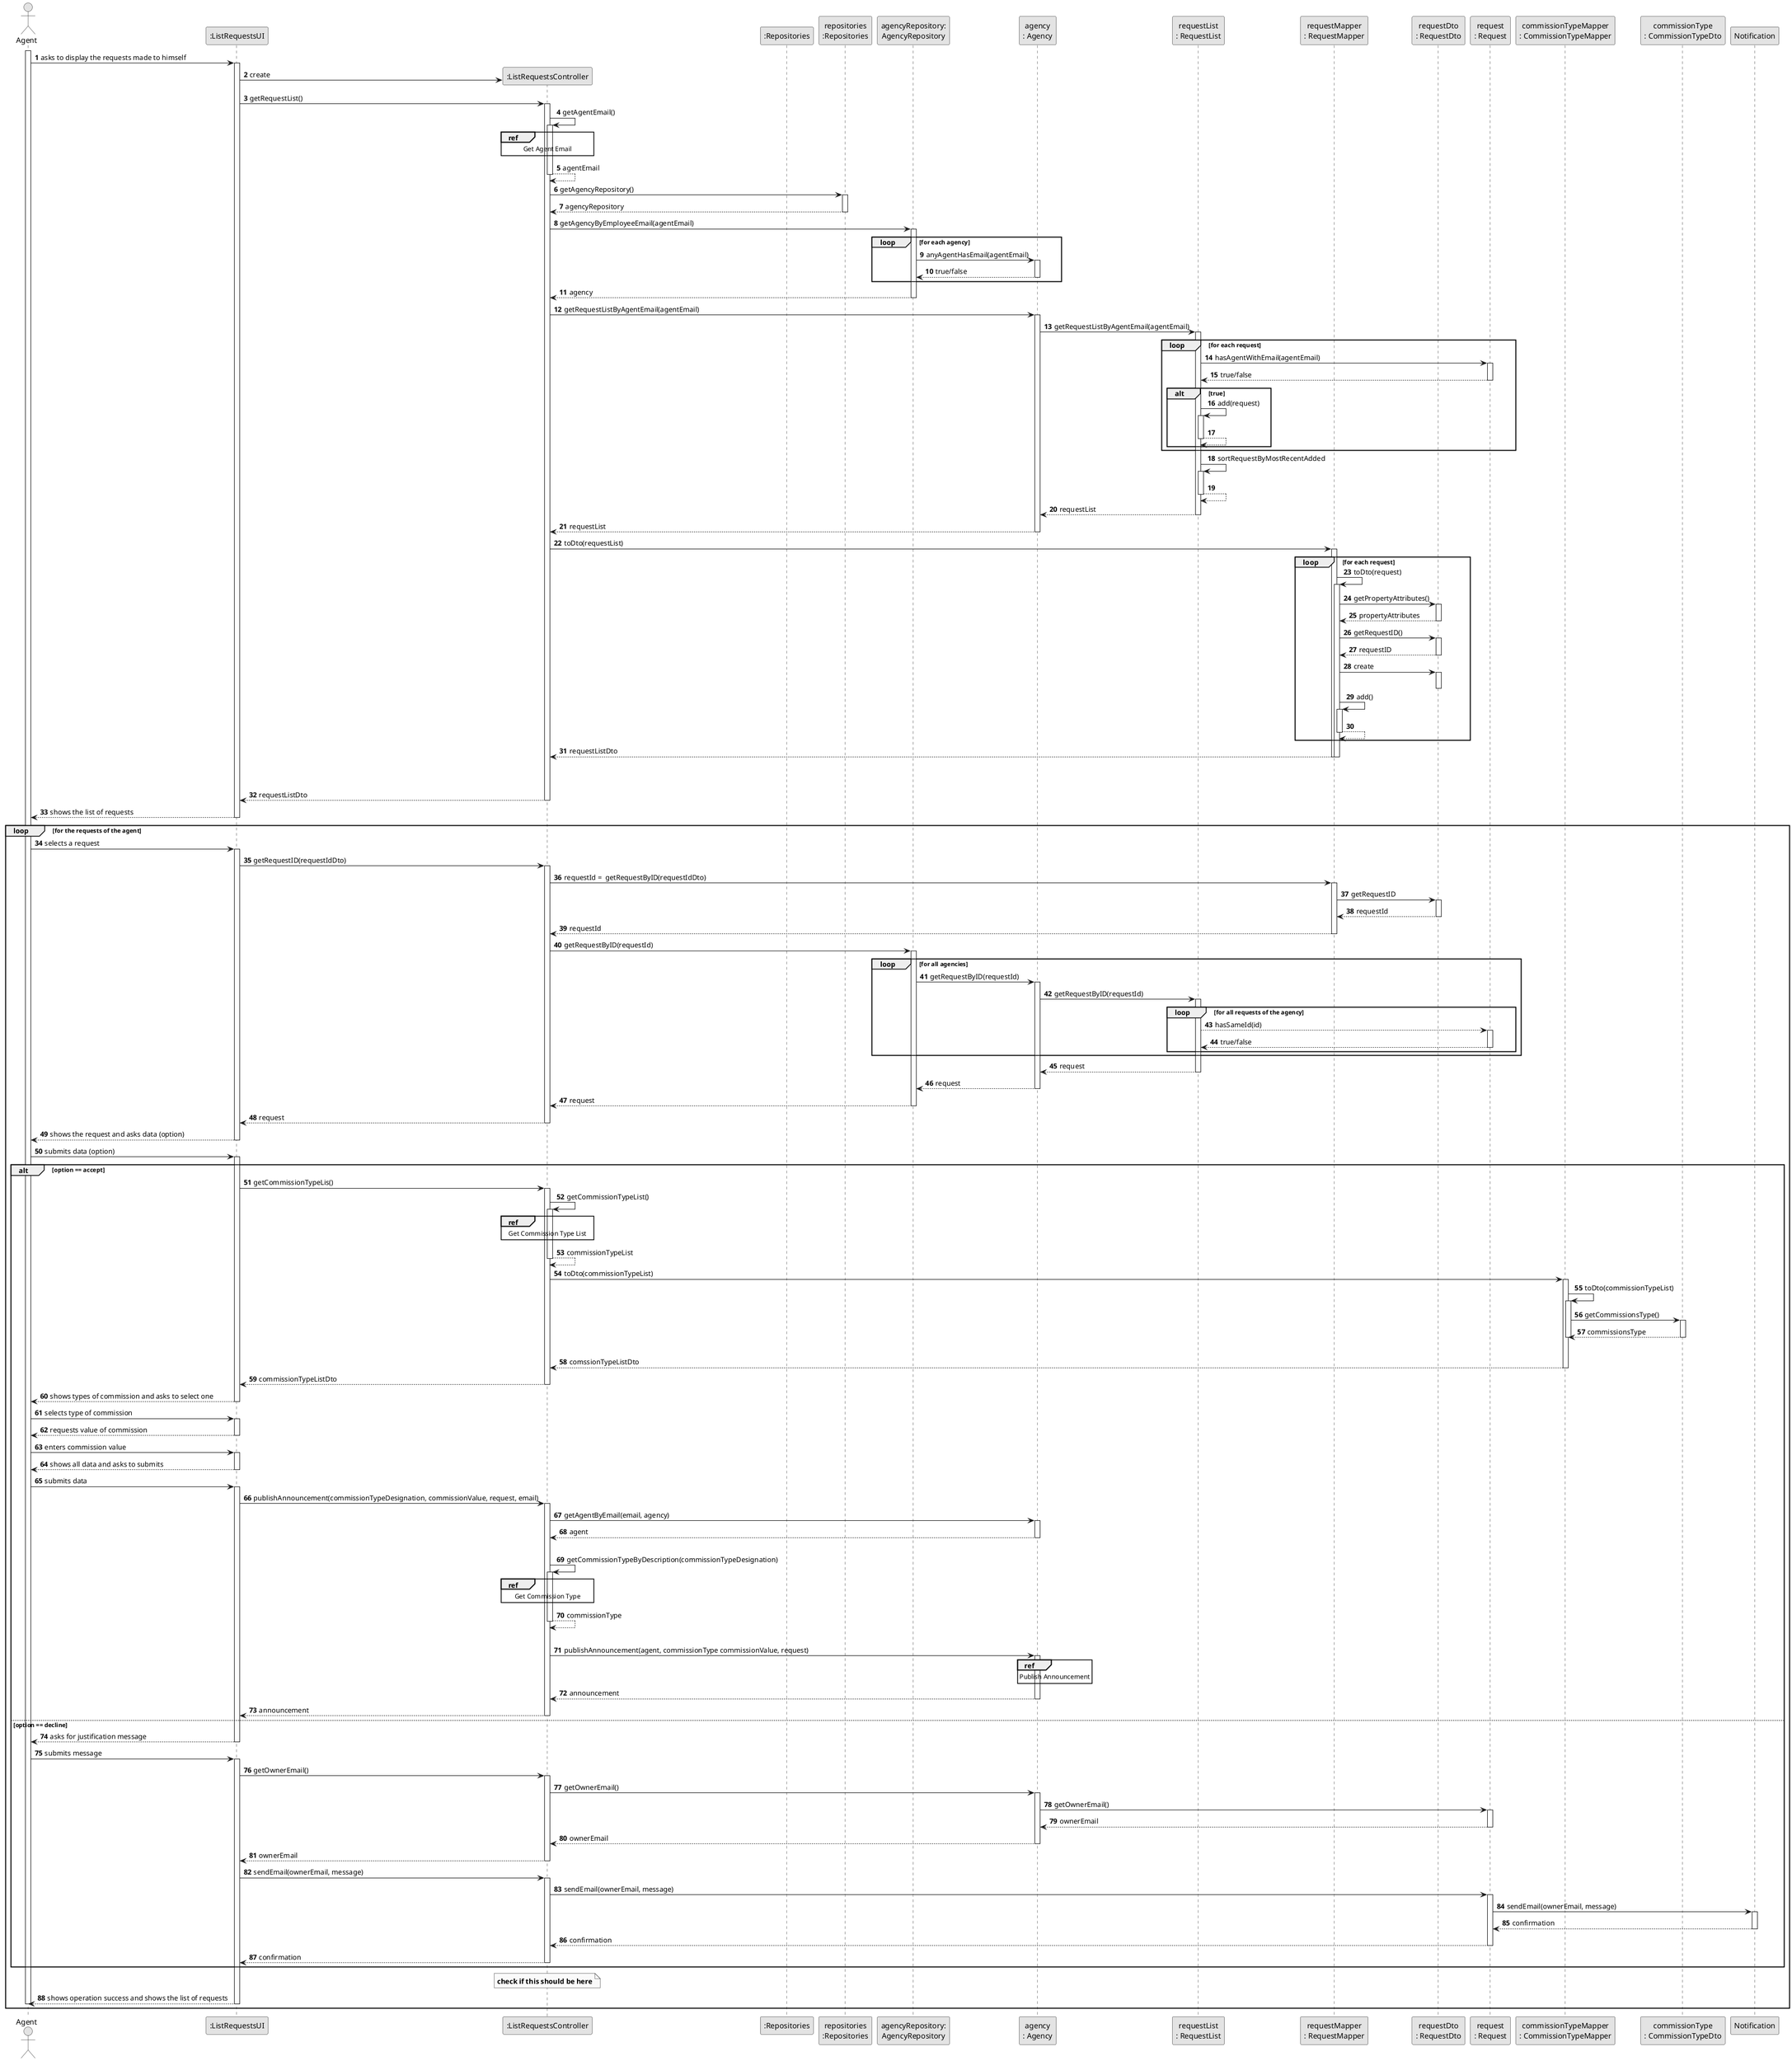 @startuml
skinparam monochrome true
skinparam packageStyle rectangle
skinparam shadowing false

autonumber

'hide footbox
actor "Agent" as ADM
participant ":ListRequestsUI" as UI
participant ":ListRequestsController" as CTRL
participant ":Repositories" as RepositorySingleton
participant "repositories\n:Repositories" as PLAT
participant "agencyRepository:\nAgencyRepository" as AgencyRepository
participant "agency\n: Agency" as AGENCY
participant "requestList\n: RequestList" as ReqList
participant "requestMapper\n: RequestMapper" as ReqMapper
participant "requestDto\n: RequestDto" as ReqDto
participant "request\n: Request" as REQUEST
participant "commissionTypeMapper\n: CommissionTypeMapper" as ComTypeMapper
participant "commissionType\n: CommissionTypeDto" as ComType

activate ADM

        ADM -> UI : asks to display the requests made to himself

        activate UI

            UI -> CTRL** : create

            UI -> CTRL : getRequestList()
            activate CTRL

                CTRL -> CTRL : getAgentEmail()
                activate CTRL

                ref over CTRL
                    Get Agent Email
                end ref

                 CTRL --> CTRL : agentEmail
                 deactivate CTRL

                CTRL -> PLAT : getAgencyRepository()
                activate PLAT

                    PLAT --> CTRL: agencyRepository
                deactivate PLAT

                CTRL -> AgencyRepository : getAgencyByEmployeeEmail(agentEmail)
                activate AgencyRepository

                loop for each agency
                     AgencyRepository -> AGENCY : anyAgentHasEmail(agentEmail)
                     activate AGENCY

                      AGENCY --> AgencyRepository : true/false
                     deactivate AGENCY
                end

                AgencyRepository --> CTRL : agency
                deactivate AgencyRepository

                CTRL -> AGENCY : getRequestListByAgentEmail(agentEmail)
                activate AGENCY

                AGENCY -> ReqList : getRequestListByAgentEmail(agentEmail)
                activate ReqList

                loop for each request
                 ReqList -> REQUEST : hasAgentWithEmail(agentEmail)
                 activate REQUEST

                 REQUEST --> ReqList : true/false
                 deactivate REQUEST

                     alt true
                     ReqList -> ReqList : add(request)
                     activate ReqList

                     ReqList --> ReqList :
                     deactivate ReqList
                     end

                 end

                 ReqList -> ReqList : sortRequestByMostRecentAdded
                 activate ReqList

                 ReqList --> ReqList :
                 deactivate ReqList

                 ReqList --> AGENCY : requestList
                 deactivate ReqList

                AGENCY --> CTRL : requestList
                deactivate AGENCY

                CTRL -> ReqMapper : toDto(requestList)
                activate ReqMapper

                loop for each request
                ReqMapper -> ReqMapper : toDto(request)
                activate ReqMapper

                ReqMapper -> ReqDto : getPropertyAttributes()
                activate ReqDto

                ReqDto --> ReqMapper : propertyAttributes
                deactivate ReqDto

                ReqMapper -> ReqDto : getRequestID()
                activate ReqDto

                ReqDto --> ReqMapper : requestID
                deactivate ReqDto

                ReqMapper -> ReqDto : create
                activate ReqDto
                deactivate ReqDto

                ReqMapper -> ReqMapper : add()
                activate ReqMapper

                ReqMapper --> ReqMapper :
                deactivate ReqMapper
                end

                ReqMapper --> CTRL : requestListDto
                deactivate ReqMapper
                |||
                deactivate ReqMapper
                |||

                CTRL --> UI : requestListDto
            deactivate CTRL

            UI --> ADM : shows the list of requests
        deactivate UI

    loop for the requests of the agent

    ADM -> UI : selects a request
    activate UI

    UI -> CTRL : getRequestID(requestIdDto)
    activate CTRL

    CTRL -> ReqMapper : requestId =  getRequestByID(requestIdDto)
    activate ReqMapper

    ReqMapper -> ReqDto : getRequestID
    activate ReqDto

    ReqDto --> ReqMapper : requestId
    deactivate ReqDto

    ReqMapper --> CTRL : requestId
    deactivate ReqMapper

    CTRL -> AgencyRepository : getRequestByID(requestId)
    activate AgencyRepository

    loop for all agencies

        AgencyRepository -> AGENCY : getRequestByID(requestId)
        activate AGENCY

            AGENCY -> ReqList : getRequestByID(requestId)

            loop for all requests of the agency

                activate ReqList

                ReqList --> REQUEST : hasSameId(id)

                activate REQUEST

                    REQUEST --> ReqList : true/false
                deactivate REQUEST
            end
    end

    ReqList --> AGENCY : request
    deactivate ReqList

    AGENCY --> AgencyRepository : request
    deactivate AGENCY

    AgencyRepository --> CTRL :request
    deactivate AgencyRepository




    CTRL --> UI : request
    deactivate CTRL



    UI --> ADM : shows the request and asks data (option)
    deactivate UI

    ADM -> UI : submits data (option)
    activate UI

    alt option == accept

          UI -> CTRL : getCommissionTypeLis()
          activate CTRL

          CTRL -> CTRL : getCommissionTypeList()
          activate CTRL

            ref over CTRL
            Get Commission Type List
            end ref

            CTRL --> CTRL : commissionTypeList
            deactivate CTRL

                CTRL -> ComTypeMapper : toDto(commissionTypeList)
                activate ComTypeMapper

                ComTypeMapper -> ComTypeMapper : toDto(commissionTypeList)
                activate ComTypeMapper

                ComTypeMapper -> ComType : getCommissionsType()
                activate ComType

                ComType --> ComTypeMapper : commissionsType
                deactivate ComType

                deactivate ComTypeMapper
                |||
                ComTypeMapper --> CTRL : comssionTypeListDto
                deactivate ComTypeMapper


              CTRL --> UI : commissionTypeListDto
              deactivate CTRL

            UI --> ADM : shows types of commission and asks to select one
            deactivate UI

            ADM -> UI : selects type of commission
            activate UI

            UI --> ADM : requests value of commission
            deactivate UI

            ADM -> UI : enters commission value
            activate UI

            UI --> ADM : shows all data and asks to submits
            deactivate UI

            ADM -> UI : submits data
            activate UI

            UI -> CTRL : publishAnnouncement(commissionTypeDesignation, commissionValue, request, email)
            activate CTRL


            CTRL -> AGENCY: getAgentByEmail(email, agency)
            activate AGENCY

            AGENCY --> CTRL : agent
            deactivate AGENCY
            |||

            CTRL -> CTRL : getCommissionTypeByDescription(commissionTypeDesignation)
            activate CTRL
                ref over CTRL
                Get Commission Type
                end ref
            CTRL --> CTRL : commissionType
            deactivate CTRL
             |||

                CTRL -> AGENCY: publishAnnouncement(agent, commissionType commissionValue, request)

                    ref over AGENCY
                        Publish Announcement
                    end ref

                    activate AGENCY

                AGENCY --> CTRL: announcement
                deactivate AGENCY

                CTRL --> UI: announcement
                deactivate CTRL

    else option == decline

            UI --> ADM : asks for justification message
            deactivate UI

            ADM -> UI : submits message
            activate UI

            UI -> CTRL : getOwnerEmail()
            activate CTRL

            CTRL -> AGENCY : getOwnerEmail()
            activate AGENCY

            AGENCY -> REQUEST : getOwnerEmail()
            activate REQUEST

            REQUEST --> AGENCY : ownerEmail
            deactivate REQUEST

            AGENCY --> CTRL : ownerEmail
            deactivate AGENCY

            CTRL --> UI : ownerEmail
            deactivate CTRL

            UI -> CTRL : sendEmail(ownerEmail, message)
            activate CTRL

            CTRL -> REQUEST : sendEmail(ownerEmail, message)
            activate REQUEST

            REQUEST -> Notification : sendEmail(ownerEmail, message)
            activate Notification

            Notification --> REQUEST : confirmation
            deactivate Notification

            REQUEST --> CTRL : confirmation
            deactivate REQUEST

            CTRL --> UI : confirmation
            deactivate CTRL

    end

    note over CTRL
    **check if this should be here**
    end note

'    UI -> CTRL : getRequestList()
'    activate CTRL
'
'        CTRL -> CTRL : getAgentEmail()
'        activate CTRL
'
'        ref over CTRL
'            Get Agent Email
'        end ref
'
'         CTRL --> CTRL : agentEmail
'         deactivate CTRL
'
'        CTRL -> PLAT : getAgencyRepository()
'        activate PLAT
'
'            PLAT --> CTRL: agencyRepository
'        deactivate PLAT
'
'        CTRL -> AgencyRepository : getAgencyByEmployeeEmail(agentEmail)
'        activate AgencyRepository
'
'        loop for each agency
'             AgencyRepository -> AGENCY : anyAgentHasEmail(agentEmail)
'             activate AGENCY
'
'              AGENCY --> AgencyRepository : true/false
'             deactivate AGENCY
'        end
'
'        AgencyRepository --> CTRL : agency
'        deactivate AgencyRepository
'
'        CTRL -> AGENCY : getRequestListByAgentEmail(agentEmail)
'        activate AGENCY
'
'        AGENCY -> ReqList : getRequestListByAgentEmail(agentEmail)
'        activate ReqList
'
'        loop for each request
'         ReqList -> REQUEST : hasAgentWithEmail(agentEmail)
'         activate REQUEST
'
'         REQUEST --> ReqList : true/false
'         deactivate REQUEST
'
'             alt true
'             ReqList -> ReqList : add(request)
'             activate ReqList
'
'             ReqList --> ReqList :
'             deactivate ReqList
'             end
'
'         end
'
'         ReqList -> ReqList : sortRequestByMostRecentAdded
'         activate ReqList
'
'         ReqList --> ReqList :
'         deactivate ReqList
'
'         ReqList --> AGENCY : requestList
'         deactivate ReqList
'
'        AGENCY --> CTRL : requestList
'        deactivate AGENCY
'
'        CTRL -> ReqMapper : toDto(requestList)
'        activate ReqMapper
'
'        loop for each request
'        ReqMapper -> ReqMapper : toDto(request)
'        activate ReqMapper
'
'        ReqMapper -> ReqDto : getPropertyAttributes()
'        activate ReqDto
'
'        ReqDto --> ReqMapper : propertyAttributes
'        deactivate ReqDto
'
'        ReqMapper -> ReqDto : getRequestID()
'        activate ReqDto
'
'        ReqDto --> ReqMapper : requestID
'        deactivate ReqDto
'
'        ReqMapper -> ReqDto : create
'        activate ReqDto
'        deactivate ReqDto
'
'        ReqMapper -> ReqMapper : add()
'        activate ReqMapper
'
'        ReqMapper --> ReqMapper :
'        deactivate ReqMapper
'        end
'
'        ReqMapper --> CTRL : requestListDto
'        deactivate ReqMapper
'        |||
'        deactivate ReqMapper
'        |||
'
'        CTRL --> UI : requestListDto
'    deactivate CTRL


    UI --> ADM : shows operation success and shows the list of requests
    deactivate UI


deactivate ADM

end

@enduml